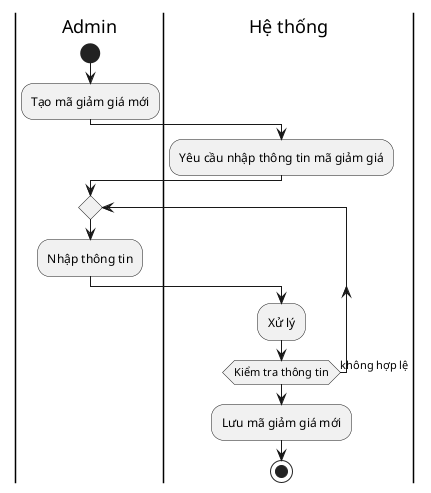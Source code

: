 @startuml
|Admin|
start
:Tạo mã giảm giá mới;
|Hệ thống|
:Yêu cầu nhập thông tin mã giảm giá;
|Admin|
repeat
|Admin|
:Nhập thông tin;
|Hệ thống|
:Xử lý;
repeat while(Kiểm tra thông tin) is (không hợp lệ)
|Hệ thống|
:Lưu mã giảm giá mới;
stop

@enduml